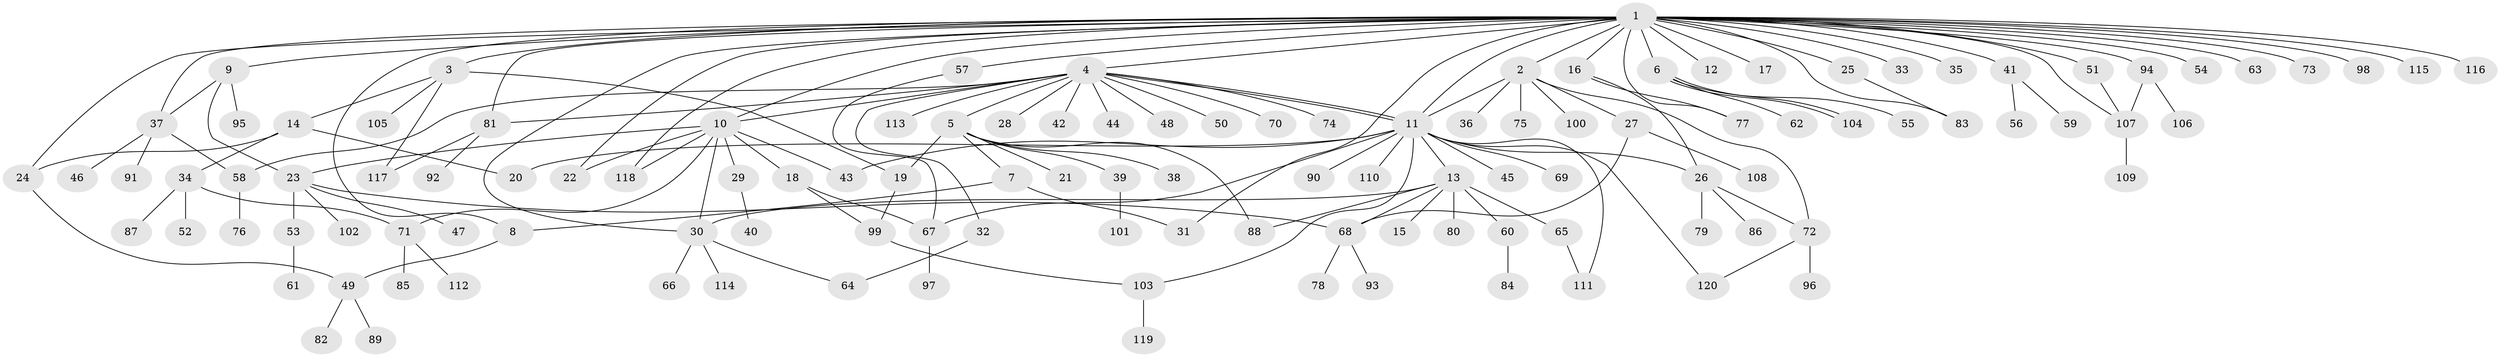 // Generated by graph-tools (version 1.1) at 2025/26/03/09/25 03:26:08]
// undirected, 120 vertices, 157 edges
graph export_dot {
graph [start="1"]
  node [color=gray90,style=filled];
  1;
  2;
  3;
  4;
  5;
  6;
  7;
  8;
  9;
  10;
  11;
  12;
  13;
  14;
  15;
  16;
  17;
  18;
  19;
  20;
  21;
  22;
  23;
  24;
  25;
  26;
  27;
  28;
  29;
  30;
  31;
  32;
  33;
  34;
  35;
  36;
  37;
  38;
  39;
  40;
  41;
  42;
  43;
  44;
  45;
  46;
  47;
  48;
  49;
  50;
  51;
  52;
  53;
  54;
  55;
  56;
  57;
  58;
  59;
  60;
  61;
  62;
  63;
  64;
  65;
  66;
  67;
  68;
  69;
  70;
  71;
  72;
  73;
  74;
  75;
  76;
  77;
  78;
  79;
  80;
  81;
  82;
  83;
  84;
  85;
  86;
  87;
  88;
  89;
  90;
  91;
  92;
  93;
  94;
  95;
  96;
  97;
  98;
  99;
  100;
  101;
  102;
  103;
  104;
  105;
  106;
  107;
  108;
  109;
  110;
  111;
  112;
  113;
  114;
  115;
  116;
  117;
  118;
  119;
  120;
  1 -- 2;
  1 -- 3;
  1 -- 4;
  1 -- 6;
  1 -- 8;
  1 -- 9;
  1 -- 10;
  1 -- 11;
  1 -- 12;
  1 -- 16;
  1 -- 17;
  1 -- 22;
  1 -- 24;
  1 -- 25;
  1 -- 30;
  1 -- 31;
  1 -- 33;
  1 -- 35;
  1 -- 37;
  1 -- 41;
  1 -- 51;
  1 -- 54;
  1 -- 57;
  1 -- 63;
  1 -- 73;
  1 -- 77;
  1 -- 81;
  1 -- 83;
  1 -- 94;
  1 -- 98;
  1 -- 107;
  1 -- 115;
  1 -- 116;
  1 -- 118;
  2 -- 11;
  2 -- 27;
  2 -- 36;
  2 -- 72;
  2 -- 75;
  2 -- 100;
  3 -- 14;
  3 -- 19;
  3 -- 105;
  3 -- 117;
  4 -- 5;
  4 -- 10;
  4 -- 11;
  4 -- 11;
  4 -- 28;
  4 -- 32;
  4 -- 42;
  4 -- 44;
  4 -- 48;
  4 -- 50;
  4 -- 58;
  4 -- 70;
  4 -- 74;
  4 -- 81;
  4 -- 113;
  5 -- 7;
  5 -- 19;
  5 -- 21;
  5 -- 38;
  5 -- 39;
  5 -- 88;
  6 -- 55;
  6 -- 62;
  6 -- 104;
  6 -- 104;
  7 -- 8;
  7 -- 31;
  8 -- 49;
  9 -- 23;
  9 -- 37;
  9 -- 95;
  10 -- 18;
  10 -- 22;
  10 -- 23;
  10 -- 29;
  10 -- 30;
  10 -- 43;
  10 -- 71;
  10 -- 118;
  11 -- 13;
  11 -- 20;
  11 -- 26;
  11 -- 43;
  11 -- 45;
  11 -- 67;
  11 -- 69;
  11 -- 90;
  11 -- 103;
  11 -- 110;
  11 -- 111;
  11 -- 120;
  13 -- 15;
  13 -- 30;
  13 -- 60;
  13 -- 65;
  13 -- 68;
  13 -- 80;
  13 -- 88;
  14 -- 20;
  14 -- 24;
  14 -- 34;
  16 -- 26;
  16 -- 77;
  18 -- 67;
  18 -- 99;
  19 -- 99;
  23 -- 47;
  23 -- 53;
  23 -- 68;
  23 -- 102;
  24 -- 49;
  25 -- 83;
  26 -- 72;
  26 -- 79;
  26 -- 86;
  27 -- 68;
  27 -- 108;
  29 -- 40;
  30 -- 64;
  30 -- 66;
  30 -- 114;
  32 -- 64;
  34 -- 52;
  34 -- 71;
  34 -- 87;
  37 -- 46;
  37 -- 58;
  37 -- 91;
  39 -- 101;
  41 -- 56;
  41 -- 59;
  49 -- 82;
  49 -- 89;
  51 -- 107;
  53 -- 61;
  57 -- 67;
  58 -- 76;
  60 -- 84;
  65 -- 111;
  67 -- 97;
  68 -- 78;
  68 -- 93;
  71 -- 85;
  71 -- 112;
  72 -- 96;
  72 -- 120;
  81 -- 92;
  81 -- 117;
  94 -- 106;
  94 -- 107;
  99 -- 103;
  103 -- 119;
  107 -- 109;
}
